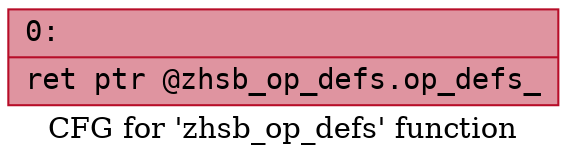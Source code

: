 digraph "CFG for 'zhsb_op_defs' function" {
	label="CFG for 'zhsb_op_defs' function";

	Node0x600001b69ef0 [shape=record,color="#b70d28ff", style=filled, fillcolor="#b70d2870" fontname="Courier",label="{0:\l|  ret ptr @zhsb_op_defs.op_defs_\l}"];
}
